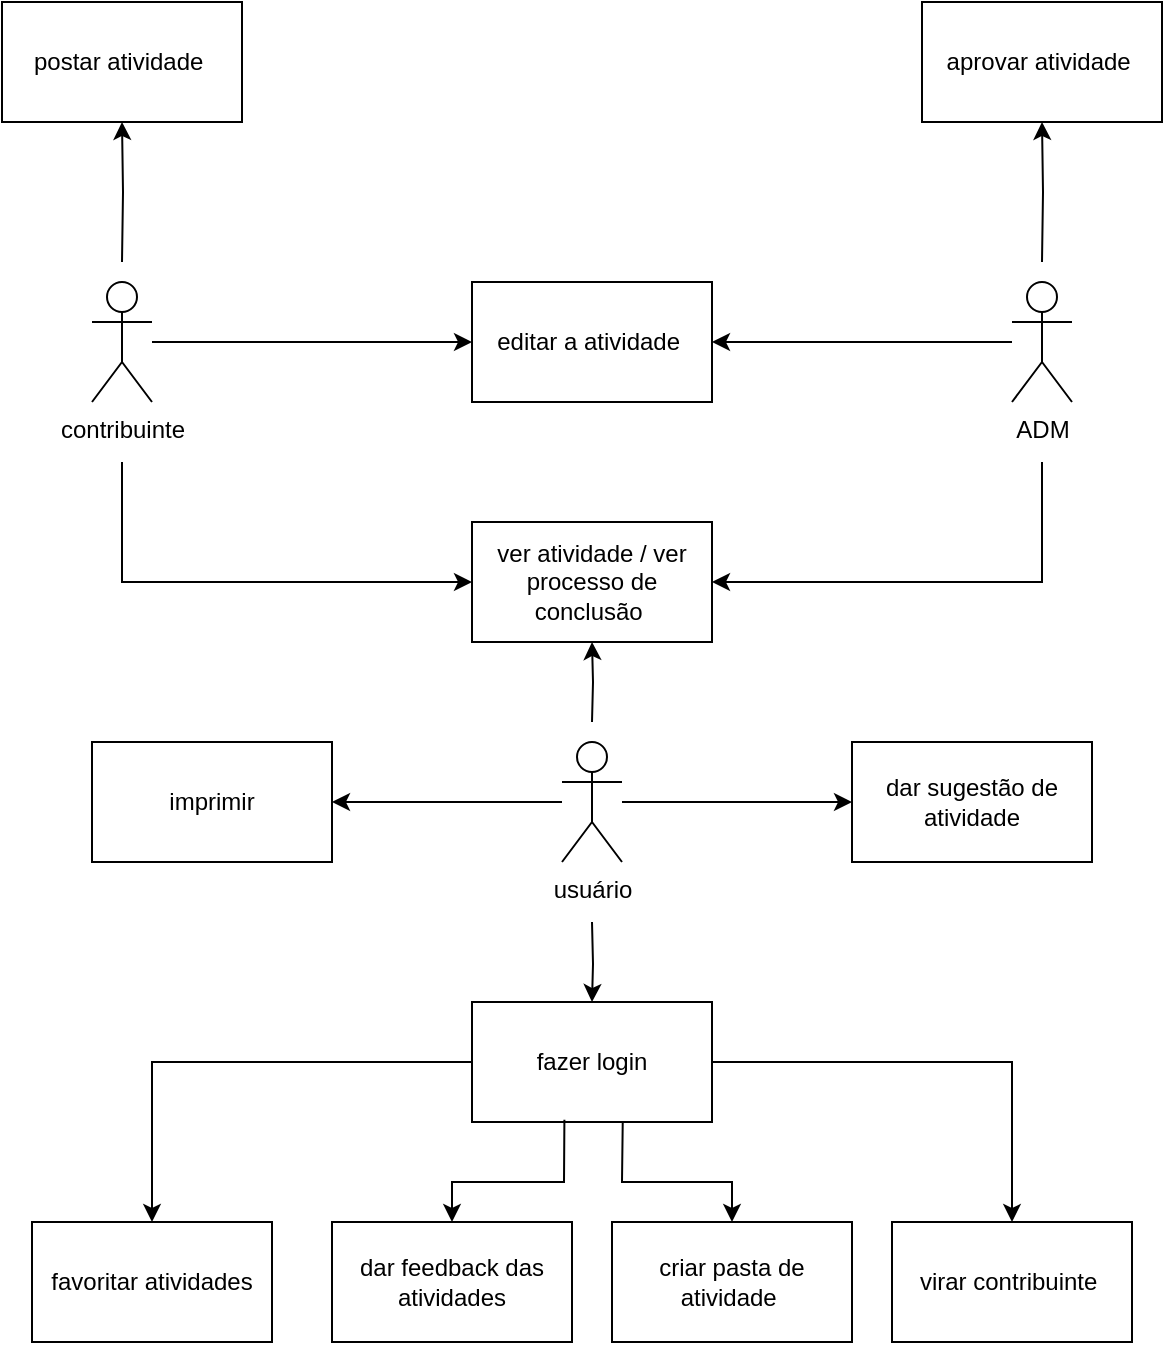 <mxfile version="21.3.2" type="device">
  <diagram id="WmYJeHkga9frG68i_qVs" name="Página-1">
    <mxGraphModel dx="733" dy="377" grid="1" gridSize="10" guides="1" tooltips="1" connect="1" arrows="1" fold="1" page="1" pageScale="1" pageWidth="827" pageHeight="1169" math="0" shadow="0">
      <root>
        <mxCell id="0" />
        <mxCell id="1" parent="0" />
        <mxCell id="cW0sEwzghKT2VLN7fFD9-8" style="edgeStyle=orthogonalEdgeStyle;rounded=0;orthogonalLoop=1;jettySize=auto;html=1;entryX=0;entryY=0.5;entryDx=0;entryDy=0;" parent="1" source="cW0sEwzghKT2VLN7fFD9-3" target="cW0sEwzghKT2VLN7fFD9-5" edge="1">
          <mxGeometry relative="1" as="geometry" />
        </mxCell>
        <mxCell id="cW0sEwzghKT2VLN7fFD9-10" style="edgeStyle=orthogonalEdgeStyle;rounded=0;orthogonalLoop=1;jettySize=auto;html=1;entryX=0;entryY=0.5;entryDx=0;entryDy=0;" parent="1" target="cW0sEwzghKT2VLN7fFD9-6" edge="1">
          <mxGeometry relative="1" as="geometry">
            <mxPoint x="225" y="570" as="sourcePoint" />
            <Array as="points">
              <mxPoint x="225" y="630" />
            </Array>
          </mxGeometry>
        </mxCell>
        <mxCell id="cW0sEwzghKT2VLN7fFD9-12" style="edgeStyle=orthogonalEdgeStyle;rounded=0;orthogonalLoop=1;jettySize=auto;html=1;entryX=0.5;entryY=1;entryDx=0;entryDy=0;" parent="1" target="cW0sEwzghKT2VLN7fFD9-11" edge="1">
          <mxGeometry relative="1" as="geometry">
            <mxPoint x="225" y="470" as="sourcePoint" />
          </mxGeometry>
        </mxCell>
        <mxCell id="cW0sEwzghKT2VLN7fFD9-3" value="contribuinte&lt;br&gt;" style="shape=umlActor;verticalLabelPosition=bottom;verticalAlign=top;html=1;outlineConnect=0;" parent="1" vertex="1">
          <mxGeometry x="210" y="480" width="30" height="60" as="geometry" />
        </mxCell>
        <mxCell id="cW0sEwzghKT2VLN7fFD9-7" style="edgeStyle=orthogonalEdgeStyle;rounded=0;orthogonalLoop=1;jettySize=auto;html=1;entryX=1;entryY=0.5;entryDx=0;entryDy=0;" parent="1" source="cW0sEwzghKT2VLN7fFD9-4" target="cW0sEwzghKT2VLN7fFD9-5" edge="1">
          <mxGeometry relative="1" as="geometry" />
        </mxCell>
        <mxCell id="cW0sEwzghKT2VLN7fFD9-9" style="edgeStyle=orthogonalEdgeStyle;rounded=0;orthogonalLoop=1;jettySize=auto;html=1;entryX=1;entryY=0.5;entryDx=0;entryDy=0;" parent="1" target="cW0sEwzghKT2VLN7fFD9-6" edge="1">
          <mxGeometry relative="1" as="geometry">
            <mxPoint x="685" y="570" as="sourcePoint" />
            <Array as="points">
              <mxPoint x="685" y="630" />
            </Array>
          </mxGeometry>
        </mxCell>
        <mxCell id="cW0sEwzghKT2VLN7fFD9-15" style="edgeStyle=orthogonalEdgeStyle;rounded=0;orthogonalLoop=1;jettySize=auto;html=1;entryX=0.5;entryY=1;entryDx=0;entryDy=0;" parent="1" target="cW0sEwzghKT2VLN7fFD9-14" edge="1">
          <mxGeometry relative="1" as="geometry">
            <mxPoint x="685" y="470" as="sourcePoint" />
          </mxGeometry>
        </mxCell>
        <mxCell id="cW0sEwzghKT2VLN7fFD9-4" value="ADM" style="shape=umlActor;verticalLabelPosition=bottom;verticalAlign=top;html=1;outlineConnect=0;" parent="1" vertex="1">
          <mxGeometry x="670" y="480" width="30" height="60" as="geometry" />
        </mxCell>
        <mxCell id="cW0sEwzghKT2VLN7fFD9-5" value="editar a atividade&amp;nbsp;" style="rounded=0;whiteSpace=wrap;html=1;" parent="1" vertex="1">
          <mxGeometry x="400" y="480" width="120" height="60" as="geometry" />
        </mxCell>
        <mxCell id="cW0sEwzghKT2VLN7fFD9-6" value="ver atividade / ver processo de conclusão&amp;nbsp;" style="rounded=0;whiteSpace=wrap;html=1;" parent="1" vertex="1">
          <mxGeometry x="400" y="600" width="120" height="60" as="geometry" />
        </mxCell>
        <mxCell id="cW0sEwzghKT2VLN7fFD9-11" value="postar atividade&amp;nbsp;" style="rounded=0;whiteSpace=wrap;html=1;" parent="1" vertex="1">
          <mxGeometry x="165" y="340" width="120" height="60" as="geometry" />
        </mxCell>
        <mxCell id="cW0sEwzghKT2VLN7fFD9-14" value="aprovar atividade&amp;nbsp;" style="rounded=0;whiteSpace=wrap;html=1;" parent="1" vertex="1">
          <mxGeometry x="625" y="340" width="120" height="60" as="geometry" />
        </mxCell>
        <mxCell id="cW0sEwzghKT2VLN7fFD9-17" style="edgeStyle=orthogonalEdgeStyle;rounded=0;orthogonalLoop=1;jettySize=auto;html=1;" parent="1" target="cW0sEwzghKT2VLN7fFD9-6" edge="1">
          <mxGeometry relative="1" as="geometry">
            <mxPoint x="460" y="700" as="sourcePoint" />
          </mxGeometry>
        </mxCell>
        <mxCell id="cW0sEwzghKT2VLN7fFD9-20" style="edgeStyle=orthogonalEdgeStyle;rounded=0;orthogonalLoop=1;jettySize=auto;html=1;entryX=1;entryY=0.5;entryDx=0;entryDy=0;" parent="1" source="cW0sEwzghKT2VLN7fFD9-16" target="cW0sEwzghKT2VLN7fFD9-18" edge="1">
          <mxGeometry relative="1" as="geometry" />
        </mxCell>
        <mxCell id="cW0sEwzghKT2VLN7fFD9-21" style="edgeStyle=orthogonalEdgeStyle;rounded=0;orthogonalLoop=1;jettySize=auto;html=1;" parent="1" source="cW0sEwzghKT2VLN7fFD9-16" target="cW0sEwzghKT2VLN7fFD9-19" edge="1">
          <mxGeometry relative="1" as="geometry" />
        </mxCell>
        <mxCell id="cW0sEwzghKT2VLN7fFD9-23" style="edgeStyle=orthogonalEdgeStyle;rounded=0;orthogonalLoop=1;jettySize=auto;html=1;entryX=0.5;entryY=0;entryDx=0;entryDy=0;" parent="1" target="cW0sEwzghKT2VLN7fFD9-22" edge="1">
          <mxGeometry relative="1" as="geometry">
            <mxPoint x="460" y="800" as="sourcePoint" />
          </mxGeometry>
        </mxCell>
        <mxCell id="cW0sEwzghKT2VLN7fFD9-16" value="usuário" style="shape=umlActor;verticalLabelPosition=bottom;verticalAlign=top;html=1;outlineConnect=0;" parent="1" vertex="1">
          <mxGeometry x="445" y="710" width="30" height="60" as="geometry" />
        </mxCell>
        <mxCell id="cW0sEwzghKT2VLN7fFD9-18" value="imprimir" style="rounded=0;whiteSpace=wrap;html=1;" parent="1" vertex="1">
          <mxGeometry x="210" y="710" width="120" height="60" as="geometry" />
        </mxCell>
        <mxCell id="cW0sEwzghKT2VLN7fFD9-19" value="dar sugestão de atividade" style="rounded=0;whiteSpace=wrap;html=1;" parent="1" vertex="1">
          <mxGeometry x="590" y="710" width="120" height="60" as="geometry" />
        </mxCell>
        <mxCell id="cW0sEwzghKT2VLN7fFD9-27" style="edgeStyle=orthogonalEdgeStyle;rounded=0;orthogonalLoop=1;jettySize=auto;html=1;entryX=0.5;entryY=0;entryDx=0;entryDy=0;" parent="1" source="cW0sEwzghKT2VLN7fFD9-22" target="cW0sEwzghKT2VLN7fFD9-26" edge="1">
          <mxGeometry relative="1" as="geometry" />
        </mxCell>
        <mxCell id="cW0sEwzghKT2VLN7fFD9-28" style="edgeStyle=orthogonalEdgeStyle;rounded=0;orthogonalLoop=1;jettySize=auto;html=1;entryX=0.5;entryY=0;entryDx=0;entryDy=0;" parent="1" source="cW0sEwzghKT2VLN7fFD9-22" target="cW0sEwzghKT2VLN7fFD9-25" edge="1">
          <mxGeometry relative="1" as="geometry" />
        </mxCell>
        <mxCell id="cW0sEwzghKT2VLN7fFD9-22" value="fazer login" style="rounded=0;whiteSpace=wrap;html=1;" parent="1" vertex="1">
          <mxGeometry x="400" y="840" width="120" height="60" as="geometry" />
        </mxCell>
        <mxCell id="cW0sEwzghKT2VLN7fFD9-24" value="dar feedback das atividades" style="rounded=0;whiteSpace=wrap;html=1;" parent="1" vertex="1">
          <mxGeometry x="330" y="950" width="120" height="60" as="geometry" />
        </mxCell>
        <mxCell id="cW0sEwzghKT2VLN7fFD9-25" value="virar contribuinte&amp;nbsp;" style="rounded=0;whiteSpace=wrap;html=1;" parent="1" vertex="1">
          <mxGeometry x="610" y="950" width="120" height="60" as="geometry" />
        </mxCell>
        <mxCell id="cW0sEwzghKT2VLN7fFD9-26" value="favoritar atividades" style="rounded=0;whiteSpace=wrap;html=1;" parent="1" vertex="1">
          <mxGeometry x="180" y="950" width="120" height="60" as="geometry" />
        </mxCell>
        <mxCell id="jCTYGXcmiMNvmYF3PFSj-1" value="criar pasta de atividade&amp;nbsp;" style="rounded=0;whiteSpace=wrap;html=1;" vertex="1" parent="1">
          <mxGeometry x="470" y="950" width="120" height="60" as="geometry" />
        </mxCell>
        <mxCell id="jCTYGXcmiMNvmYF3PFSj-3" value="" style="endArrow=classic;html=1;rounded=0;entryX=0.5;entryY=0;entryDx=0;entryDy=0;exitX=0.628;exitY=1.008;exitDx=0;exitDy=0;exitPerimeter=0;" edge="1" parent="1" source="cW0sEwzghKT2VLN7fFD9-22" target="jCTYGXcmiMNvmYF3PFSj-1">
          <mxGeometry width="50" height="50" relative="1" as="geometry">
            <mxPoint x="420" y="930" as="sourcePoint" />
            <mxPoint x="470" y="880" as="targetPoint" />
            <Array as="points">
              <mxPoint x="475" y="930" />
              <mxPoint x="500" y="930" />
              <mxPoint x="530" y="930" />
            </Array>
          </mxGeometry>
        </mxCell>
        <mxCell id="jCTYGXcmiMNvmYF3PFSj-4" value="" style="endArrow=classic;html=1;rounded=0;entryX=0.5;entryY=0;entryDx=0;entryDy=0;exitX=0.385;exitY=0.981;exitDx=0;exitDy=0;exitPerimeter=0;" edge="1" parent="1" source="cW0sEwzghKT2VLN7fFD9-22" target="cW0sEwzghKT2VLN7fFD9-24">
          <mxGeometry width="50" height="50" relative="1" as="geometry">
            <mxPoint x="420" y="930" as="sourcePoint" />
            <mxPoint x="470" y="880" as="targetPoint" />
            <Array as="points">
              <mxPoint x="446" y="930" />
              <mxPoint x="390" y="930" />
            </Array>
          </mxGeometry>
        </mxCell>
      </root>
    </mxGraphModel>
  </diagram>
</mxfile>
